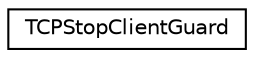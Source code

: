 digraph "Graphical Class Hierarchy"
{
 // LATEX_PDF_SIZE
  edge [fontname="Helvetica",fontsize="10",labelfontname="Helvetica",labelfontsize="10"];
  node [fontname="Helvetica",fontsize="10",shape=record];
  rankdir="LR";
  Node0 [label="TCPStopClientGuard",height=0.2,width=0.4,color="black", fillcolor="white", style="filled",URL="$classTCPStopClientGuard.html",tooltip=" "];
}
